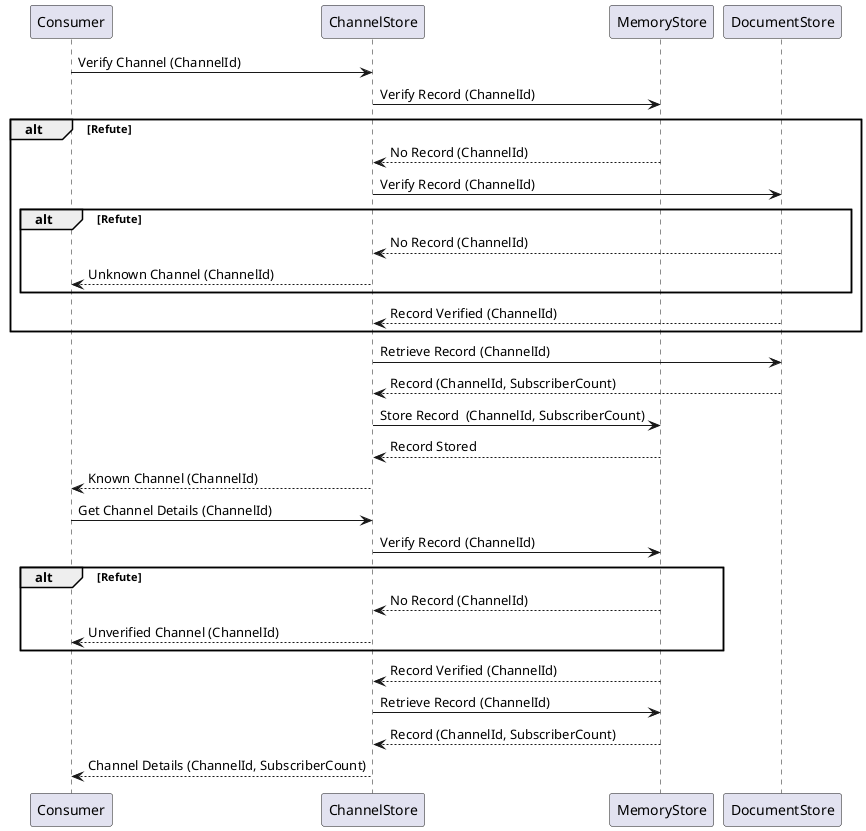 @startuml ConsumerSubscription
Consumer -> ChannelStore: Verify Channel (ChannelId)
ChannelStore -> MemoryStore: Verify Record (ChannelId)
alt Refute
    MemoryStore --> ChannelStore: No Record (ChannelId)
    ChannelStore -> DocumentStore: Verify Record (ChannelId)
    alt Refute
        DocumentStore --> ChannelStore: No Record (ChannelId)
        ChannelStore --> Consumer: Unknown Channel (ChannelId)
    end
    DocumentStore --> ChannelStore: Record Verified (ChannelId)
end
ChannelStore -> DocumentStore: Retrieve Record (ChannelId)
DocumentStore --> ChannelStore: Record (ChannelId, SubscriberCount)
ChannelStore -> MemoryStore: Store Record  (ChannelId, SubscriberCount)
MemoryStore --> ChannelStore: Record Stored
ChannelStore --> Consumer: Known Channel (ChannelId)
Consumer -> ChannelStore: Get Channel Details (ChannelId)
ChannelStore -> MemoryStore: Verify Record (ChannelId)
alt Refute
    MemoryStore --> ChannelStore: No Record (ChannelId)
    ChannelStore --> Consumer: Unverified Channel (ChannelId)
end
MemoryStore --> ChannelStore: Record Verified (ChannelId)
ChannelStore -> MemoryStore: Retrieve Record (ChannelId)
MemoryStore --> ChannelStore: Record (ChannelId, SubscriberCount)
ChannelStore --> Consumer: Channel Details (ChannelId, SubscriberCount)
@enduml